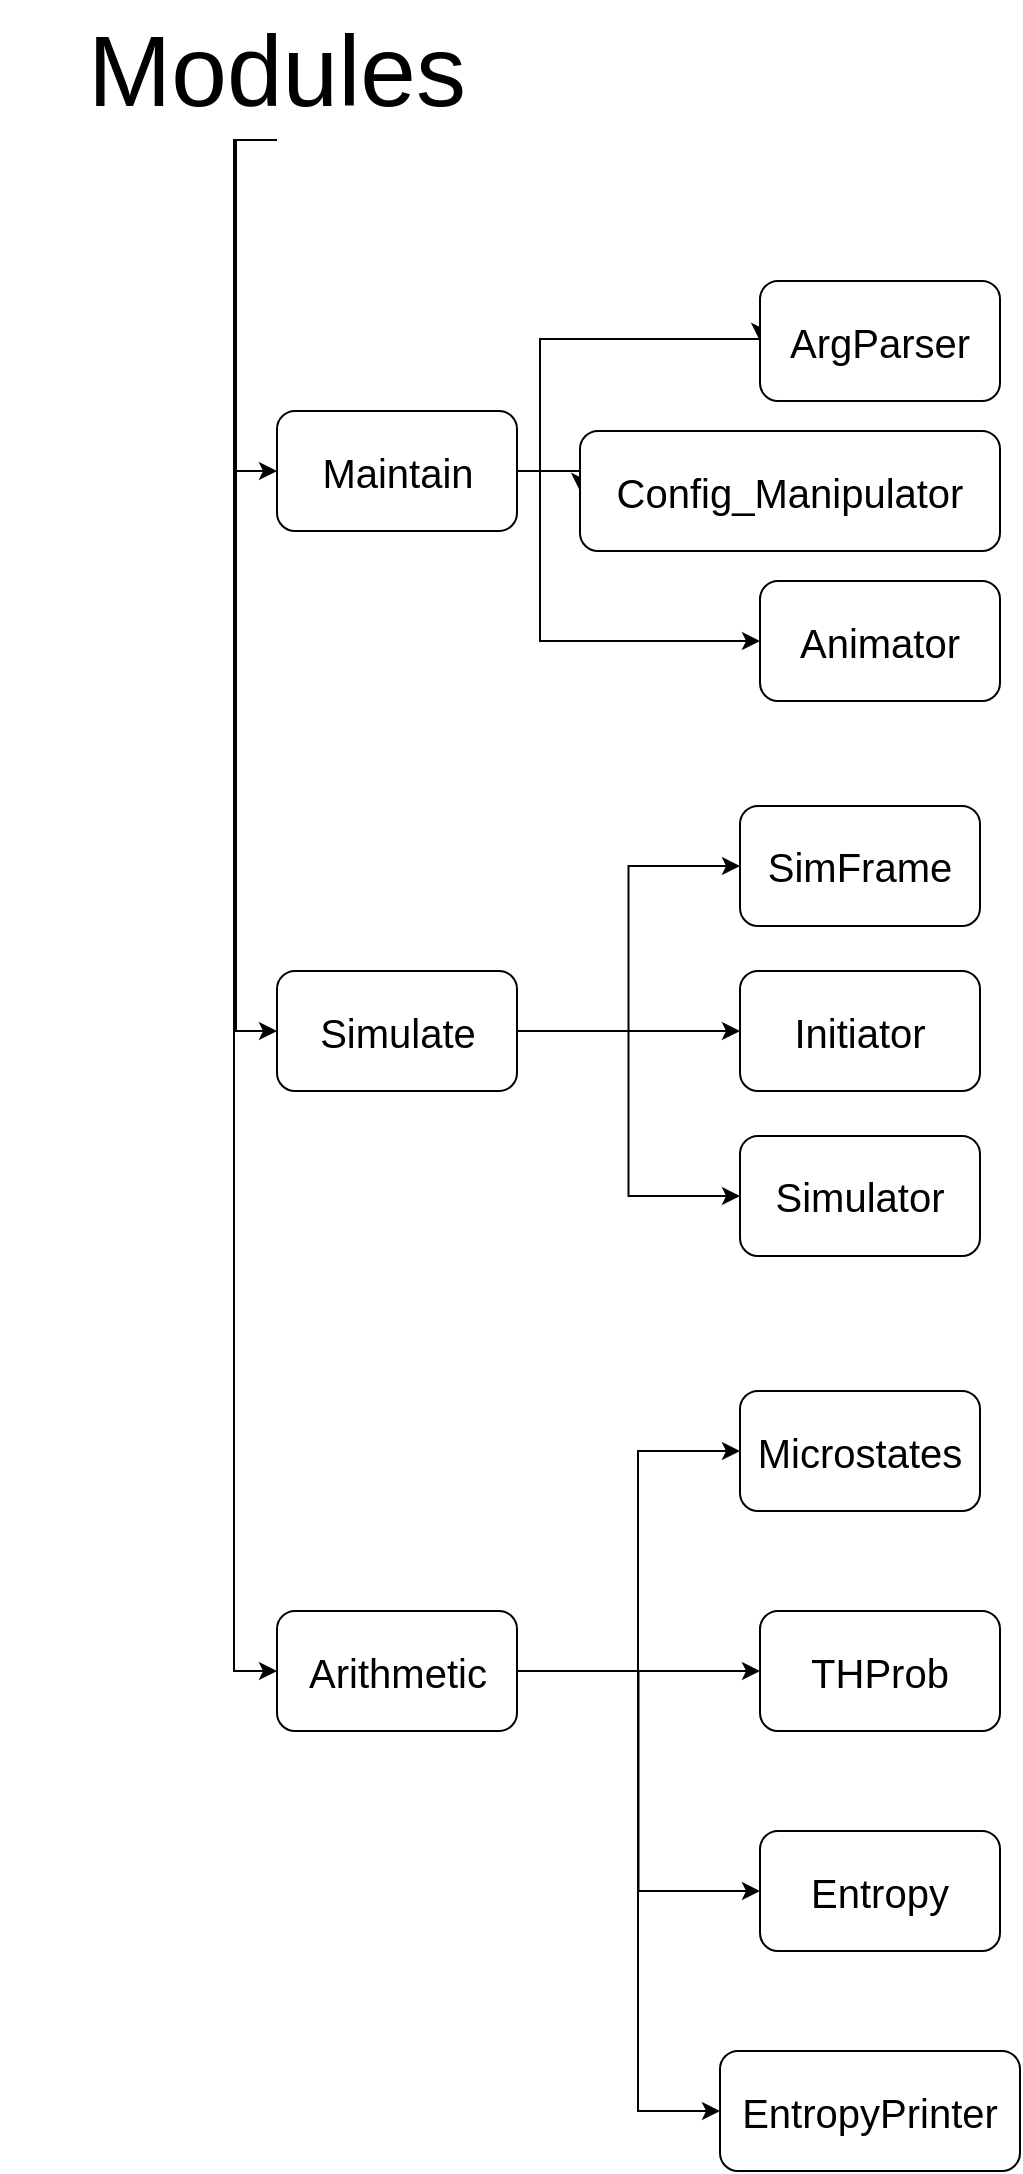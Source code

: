 <mxfile version="10.6.7"><diagram id="RwhqeOW1l-oJaSR4E7M6" name="Idea"><mxGraphModel dx="1885" dy="1025" grid="1" gridSize="10" guides="1" tooltips="1" connect="1" arrows="1" fold="1" page="1" pageScale="1" pageWidth="827" pageHeight="1169" math="0" shadow="0"><root><mxCell id="0"/><mxCell id="1" parent="0"/><mxCell id="WnCjER1M3jmYZ0gr1c-u-15" style="edgeStyle=orthogonalEdgeStyle;rounded=0;orthogonalLoop=1;jettySize=auto;html=1;exitX=0.5;exitY=1;exitDx=0;exitDy=0;entryX=0;entryY=0.5;entryDx=0;entryDy=0;fontSize=20;" edge="1" parent="1" source="WnCjER1M3jmYZ0gr1c-u-1" target="WnCjER1M3jmYZ0gr1c-u-3"><mxGeometry relative="1" as="geometry"><mxPoint x="147" y="185.167" as="sourcePoint"/><Array as="points"><mxPoint x="128" y="120"/><mxPoint x="128" y="286"/></Array></mxGeometry></mxCell><mxCell id="WnCjER1M3jmYZ0gr1c-u-26" style="edgeStyle=orthogonalEdgeStyle;rounded=0;orthogonalLoop=1;jettySize=auto;html=1;exitX=0.5;exitY=1;exitDx=0;exitDy=0;entryX=0;entryY=0.5;entryDx=0;entryDy=0;fontSize=20;" edge="1" parent="1" source="WnCjER1M3jmYZ0gr1c-u-1" target="WnCjER1M3jmYZ0gr1c-u-19"><mxGeometry relative="1" as="geometry"><mxPoint x="147" y="185.167" as="sourcePoint"/><Array as="points"><mxPoint x="128" y="120"/><mxPoint x="128" y="566"/></Array></mxGeometry></mxCell><mxCell id="WnCjER1M3jmYZ0gr1c-u-36" style="edgeStyle=orthogonalEdgeStyle;rounded=0;orthogonalLoop=1;jettySize=auto;html=1;exitX=0.5;exitY=1;exitDx=0;exitDy=0;entryX=0;entryY=0.5;entryDx=0;entryDy=0;fontSize=20;" edge="1" parent="1" source="WnCjER1M3jmYZ0gr1c-u-1" target="WnCjER1M3jmYZ0gr1c-u-27"><mxGeometry relative="1" as="geometry"><mxPoint x="147" y="185.167" as="sourcePoint"/><Array as="points"><mxPoint x="127" y="120"/><mxPoint x="127" y="886"/></Array></mxGeometry></mxCell><mxCell id="WnCjER1M3jmYZ0gr1c-u-1" value="Modules" style="text;html=1;strokeColor=none;fillColor=none;align=center;verticalAlign=middle;whiteSpace=wrap;rounded=0;fontSize=50;" vertex="1" parent="1"><mxGeometry x="10" y="50" width="277" height="70" as="geometry"/></mxCell><mxCell id="WnCjER1M3jmYZ0gr1c-u-16" style="edgeStyle=orthogonalEdgeStyle;rounded=0;orthogonalLoop=1;jettySize=auto;html=1;exitX=1;exitY=0.5;exitDx=0;exitDy=0;entryX=0;entryY=0.5;entryDx=0;entryDy=0;fontSize=20;" edge="1" parent="1" source="WnCjER1M3jmYZ0gr1c-u-3" target="WnCjER1M3jmYZ0gr1c-u-7"><mxGeometry relative="1" as="geometry"><Array as="points"><mxPoint x="280" y="285.5"/><mxPoint x="280" y="219.5"/></Array></mxGeometry></mxCell><mxCell id="WnCjER1M3jmYZ0gr1c-u-17" style="edgeStyle=orthogonalEdgeStyle;rounded=0;orthogonalLoop=1;jettySize=auto;html=1;exitX=1;exitY=0.5;exitDx=0;exitDy=0;entryX=0;entryY=0.5;entryDx=0;entryDy=0;fontSize=20;" edge="1" parent="1" source="WnCjER1M3jmYZ0gr1c-u-3" target="WnCjER1M3jmYZ0gr1c-u-8"><mxGeometry relative="1" as="geometry"/></mxCell><mxCell id="WnCjER1M3jmYZ0gr1c-u-18" style="edgeStyle=orthogonalEdgeStyle;rounded=0;orthogonalLoop=1;jettySize=auto;html=1;exitX=1;exitY=0.5;exitDx=0;exitDy=0;entryX=0;entryY=0.5;entryDx=0;entryDy=0;fontSize=20;" edge="1" parent="1" source="WnCjER1M3jmYZ0gr1c-u-3" target="WnCjER1M3jmYZ0gr1c-u-9"><mxGeometry relative="1" as="geometry"><Array as="points"><mxPoint x="280" y="285.5"/><mxPoint x="280" y="370.5"/></Array></mxGeometry></mxCell><mxCell id="WnCjER1M3jmYZ0gr1c-u-3" value="&lt;div&gt;Maintain&lt;/div&gt;" style="rounded=1;whiteSpace=wrap;html=1;fontSize=20;" vertex="1" parent="1"><mxGeometry x="148.5" y="255.5" width="120" height="60" as="geometry"/></mxCell><mxCell id="WnCjER1M3jmYZ0gr1c-u-7" value="ArgParser" style="rounded=1;whiteSpace=wrap;html=1;fontSize=20;" vertex="1" parent="1"><mxGeometry x="390" y="190.5" width="120" height="60" as="geometry"/></mxCell><mxCell id="WnCjER1M3jmYZ0gr1c-u-8" value="&lt;div&gt;Config_Manipulator&lt;/div&gt;" style="rounded=1;whiteSpace=wrap;html=1;fontSize=20;" vertex="1" parent="1"><mxGeometry x="300" y="265.5" width="210" height="60" as="geometry"/></mxCell><mxCell id="WnCjER1M3jmYZ0gr1c-u-9" value="Animator" style="rounded=1;whiteSpace=wrap;html=1;fontSize=20;" vertex="1" parent="1"><mxGeometry x="390" y="340.5" width="120" height="60" as="geometry"/></mxCell><mxCell id="WnCjER1M3jmYZ0gr1c-u-23" style="edgeStyle=orthogonalEdgeStyle;rounded=0;orthogonalLoop=1;jettySize=auto;html=1;exitX=1;exitY=0.5;exitDx=0;exitDy=0;entryX=0;entryY=0.5;entryDx=0;entryDy=0;fontSize=20;" edge="1" parent="1" source="WnCjER1M3jmYZ0gr1c-u-19" target="WnCjER1M3jmYZ0gr1c-u-20"><mxGeometry relative="1" as="geometry"/></mxCell><mxCell id="WnCjER1M3jmYZ0gr1c-u-24" style="edgeStyle=orthogonalEdgeStyle;rounded=0;orthogonalLoop=1;jettySize=auto;html=1;exitX=1;exitY=0.5;exitDx=0;exitDy=0;entryX=0;entryY=0.5;entryDx=0;entryDy=0;fontSize=20;" edge="1" parent="1" source="WnCjER1M3jmYZ0gr1c-u-19" target="WnCjER1M3jmYZ0gr1c-u-21"><mxGeometry relative="1" as="geometry"/></mxCell><mxCell id="WnCjER1M3jmYZ0gr1c-u-25" style="edgeStyle=orthogonalEdgeStyle;rounded=0;orthogonalLoop=1;jettySize=auto;html=1;exitX=1;exitY=0.5;exitDx=0;exitDy=0;entryX=0;entryY=0.5;entryDx=0;entryDy=0;fontSize=20;" edge="1" parent="1" source="WnCjER1M3jmYZ0gr1c-u-19" target="WnCjER1M3jmYZ0gr1c-u-22"><mxGeometry relative="1" as="geometry"/></mxCell><mxCell id="WnCjER1M3jmYZ0gr1c-u-19" value="Simulate" style="rounded=1;whiteSpace=wrap;html=1;fontSize=20;" vertex="1" parent="1"><mxGeometry x="148.5" y="535.5" width="120" height="60" as="geometry"/></mxCell><mxCell id="WnCjER1M3jmYZ0gr1c-u-20" value="Initiator" style="rounded=1;whiteSpace=wrap;html=1;fontSize=20;" vertex="1" parent="1"><mxGeometry x="380" y="535.5" width="120" height="60" as="geometry"/></mxCell><mxCell id="WnCjER1M3jmYZ0gr1c-u-21" value="SimFrame" style="rounded=1;whiteSpace=wrap;html=1;fontSize=20;" vertex="1" parent="1"><mxGeometry x="380" y="453" width="120" height="60" as="geometry"/></mxCell><mxCell id="WnCjER1M3jmYZ0gr1c-u-22" value="Simulator" style="rounded=1;whiteSpace=wrap;html=1;fontSize=20;" vertex="1" parent="1"><mxGeometry x="380" y="618" width="120" height="60" as="geometry"/></mxCell><mxCell id="WnCjER1M3jmYZ0gr1c-u-32" style="edgeStyle=orthogonalEdgeStyle;rounded=0;orthogonalLoop=1;jettySize=auto;html=1;exitX=1;exitY=0.5;exitDx=0;exitDy=0;entryX=0;entryY=0.5;entryDx=0;entryDy=0;fontSize=20;" edge="1" parent="1" source="WnCjER1M3jmYZ0gr1c-u-27" target="WnCjER1M3jmYZ0gr1c-u-29"><mxGeometry relative="1" as="geometry"/></mxCell><mxCell id="WnCjER1M3jmYZ0gr1c-u-33" style="edgeStyle=orthogonalEdgeStyle;rounded=0;orthogonalLoop=1;jettySize=auto;html=1;exitX=1;exitY=0.5;exitDx=0;exitDy=0;entryX=0;entryY=0.5;entryDx=0;entryDy=0;fontSize=20;" edge="1" parent="1" source="WnCjER1M3jmYZ0gr1c-u-27" target="WnCjER1M3jmYZ0gr1c-u-28"><mxGeometry relative="1" as="geometry"><Array as="points"><mxPoint x="329" y="885.5"/><mxPoint x="329" y="775.5"/></Array></mxGeometry></mxCell><mxCell id="WnCjER1M3jmYZ0gr1c-u-34" style="edgeStyle=orthogonalEdgeStyle;rounded=0;orthogonalLoop=1;jettySize=auto;html=1;exitX=1;exitY=0.5;exitDx=0;exitDy=0;entryX=0;entryY=0.5;entryDx=0;entryDy=0;fontSize=20;" edge="1" parent="1" source="WnCjER1M3jmYZ0gr1c-u-27" target="WnCjER1M3jmYZ0gr1c-u-30"><mxGeometry relative="1" as="geometry"/></mxCell><mxCell id="WnCjER1M3jmYZ0gr1c-u-35" style="edgeStyle=orthogonalEdgeStyle;rounded=0;orthogonalLoop=1;jettySize=auto;html=1;exitX=1;exitY=0.5;exitDx=0;exitDy=0;entryX=0;entryY=0.5;entryDx=0;entryDy=0;fontSize=20;" edge="1" parent="1" source="WnCjER1M3jmYZ0gr1c-u-27" target="WnCjER1M3jmYZ0gr1c-u-31"><mxGeometry relative="1" as="geometry"><Array as="points"><mxPoint x="329" y="885.5"/><mxPoint x="329" y="1105.5"/></Array></mxGeometry></mxCell><mxCell id="WnCjER1M3jmYZ0gr1c-u-27" value="Arithmetic" style="rounded=1;whiteSpace=wrap;html=1;fontSize=20;" vertex="1" parent="1"><mxGeometry x="148.5" y="855.5" width="120" height="60" as="geometry"/></mxCell><mxCell id="WnCjER1M3jmYZ0gr1c-u-28" value="Microstates" style="rounded=1;whiteSpace=wrap;html=1;fontSize=20;" vertex="1" parent="1"><mxGeometry x="380" y="745.5" width="120" height="60" as="geometry"/></mxCell><mxCell id="WnCjER1M3jmYZ0gr1c-u-29" value="THProb" style="rounded=1;whiteSpace=wrap;html=1;fontSize=20;" vertex="1" parent="1"><mxGeometry x="390" y="855.5" width="120" height="60" as="geometry"/></mxCell><mxCell id="WnCjER1M3jmYZ0gr1c-u-30" value="Entropy" style="rounded=1;whiteSpace=wrap;html=1;fontSize=20;" vertex="1" parent="1"><mxGeometry x="390" y="965.5" width="120" height="60" as="geometry"/></mxCell><mxCell id="WnCjER1M3jmYZ0gr1c-u-31" value="EntropyPrinter" style="rounded=1;whiteSpace=wrap;html=1;fontSize=20;" vertex="1" parent="1"><mxGeometry x="370" y="1075.5" width="150" height="60" as="geometry"/></mxCell></root></mxGraphModel></diagram><diagram id="rgNG-4Kg2G--jfaTgQ7G" name="Maintain"><mxGraphModel dx="1077" dy="586" grid="1" gridSize="10" guides="1" tooltips="1" connect="1" arrows="1" fold="1" page="1" pageScale="1" pageWidth="827" pageHeight="1169" math="0" shadow="0"><root><mxCell id="KCFBfbqiBBiaxduxN_E0-0"/><mxCell id="KCFBfbqiBBiaxduxN_E0-1" parent="KCFBfbqiBBiaxduxN_E0-0"/><mxCell id="KCFBfbqiBBiaxduxN_E0-2" value="&lt;h1&gt;Maintain&lt;/h1&gt;&lt;div&gt;Part of program which embrace all modules into one working program&lt;br&gt;&lt;/div&gt;" style="text;html=1;strokeColor=none;fillColor=none;spacing=5;spacingTop=-20;whiteSpace=wrap;overflow=hidden;rounded=0;fontSize=20;" vertex="1" parent="KCFBfbqiBBiaxduxN_E0-1"><mxGeometry x="20" y="20" width="770" height="120" as="geometry"/></mxCell><mxCell id="KCFBfbqiBBiaxduxN_E0-3" value="ArgParser" style="rounded=1;whiteSpace=wrap;html=1;fontSize=20;" vertex="1" parent="KCFBfbqiBBiaxduxN_E0-1"><mxGeometry x="50" y="240" width="120" height="60" as="geometry"/></mxCell><mxCell id="KCFBfbqiBBiaxduxN_E0-5" value="&lt;div&gt;Has no public methods, is main part of program,&lt;/div&gt;&lt;div&gt; which parse instruction given in command line&lt;/div&gt;&lt;div&gt; and execute proper functions of program&lt;/div&gt;" style="text;html=1;resizable=0;points=[];autosize=1;align=left;verticalAlign=top;spacingTop=-4;fontSize=20;" vertex="1" parent="KCFBfbqiBBiaxduxN_E0-1"><mxGeometry x="210" y="229" width="440" height="70" as="geometry"/></mxCell><mxCell id="KCFBfbqiBBiaxduxN_E0-6" value="&lt;div&gt;Proper arguments are:&lt;/div&gt;&lt;div&gt;&amp;nbsp;&amp;nbsp;&amp;nbsp; -f file -&amp;gt; read particles positions and velocities from file&lt;/div&gt;&lt;div&gt;&amp;nbsp;&amp;nbsp;&amp;nbsp; -m time -&amp;gt; evaluate only microstates&lt;/div&gt;&lt;div&gt;&amp;nbsp;&amp;nbsp;&amp;nbsp; -t time -&amp;gt; evaluate only thermal probability&lt;/div&gt;&lt;div&gt;&amp;nbsp;&amp;nbsp;&amp;nbsp; -e time -&amp;gt; evaluate only entropy&lt;/div&gt;&lt;div&gt;&amp;nbsp;&amp;nbsp;&amp;nbsp; -c file -&amp;gt; create chart with entropy&lt;/div&gt;&lt;div&gt;&amp;nbsp;&amp;nbsp;&amp;nbsp; -r -&amp;gt; recreate config file&lt;br&gt;&lt;/div&gt;&lt;div&gt;&lt;br&gt;&lt;/div&gt;" style="text;html=1;resizable=0;points=[];autosize=1;align=left;verticalAlign=top;spacingTop=-4;fontSize=20;" vertex="1" parent="KCFBfbqiBBiaxduxN_E0-1"><mxGeometry x="214" y="354" width="520" height="190" as="geometry"/></mxCell><mxCell id="KCFBfbqiBBiaxduxN_E0-7" value="ConfigManipulator" style="rounded=1;whiteSpace=wrap;html=1;fontSize=20;" vertex="1" parent="KCFBfbqiBBiaxduxN_E0-1"><mxGeometry x="50" y="584" width="190" height="60" as="geometry"/></mxCell><mxCell id="KCFBfbqiBBiaxduxN_E0-8" value="&lt;div&gt;Is used as interface to communicate with config file,&lt;/div&gt;&lt;div&gt;which store basic data with simulate configuration&lt;br&gt;&lt;/div&gt;" style="text;html=1;resizable=0;points=[];autosize=1;align=left;verticalAlign=top;spacingTop=-4;fontSize=20;" vertex="1" parent="KCFBfbqiBBiaxduxN_E0-1"><mxGeometry x="263" y="599" width="470" height="50" as="geometry"/></mxCell><mxCell id="KCFBfbqiBBiaxduxN_E0-9" value="&lt;div&gt;Stored data are:&lt;/div&gt;&lt;div&gt;&amp;nbsp;&amp;nbsp;&amp;nbsp; - sizeX : float -&amp;gt; contains width of simulated area&lt;/div&gt;&lt;div&gt;&amp;nbsp;&amp;nbsp;&amp;nbsp; - sizeY : float -&amp;gt; contains height of simulated area&lt;/div&gt;&lt;div&gt;&amp;nbsp;&amp;nbsp;&amp;nbsp; - maxSpeed : float -&amp;gt; define maximal speed of single particle&lt;/div&gt;&lt;div&gt;&amp;nbsp;&amp;nbsp;&amp;nbsp; - particleAmount : int -&amp;gt; define amount of particles&lt;/div&gt;&lt;div&gt;&amp;nbsp;&amp;nbsp;&amp;nbsp; - boxSize : float -&amp;gt; define size of one side of box&lt;br&gt;&lt;/div&gt;" style="text;html=1;resizable=0;points=[];autosize=1;align=left;verticalAlign=top;spacingTop=-4;fontSize=20;" vertex="1" parent="KCFBfbqiBBiaxduxN_E0-1"><mxGeometry x="234" y="695" width="580" height="150" as="geometry"/></mxCell><mxCell id="KCFBfbqiBBiaxduxN_E0-10" value="read(name : str)" style="shape=process;whiteSpace=wrap;html=1;backgroundOutline=1;fontSize=20;" vertex="1" parent="KCFBfbqiBBiaxduxN_E0-1"><mxGeometry x="240" y="850" width="220" height="60" as="geometry"/></mxCell><mxCell id="KCFBfbqiBBiaxduxN_E0-11" value="&lt;div&gt;Takes: name of field described above&lt;/div&gt;&lt;div&gt;Returns: value of field&lt;br&gt;&lt;/div&gt;" style="text;html=1;resizable=0;points=[];autosize=1;align=left;verticalAlign=top;spacingTop=-4;fontSize=20;" vertex="1" parent="KCFBfbqiBBiaxduxN_E0-1"><mxGeometry x="340" y="938" width="350" height="50" as="geometry"/></mxCell></root></mxGraphModel></diagram><diagram id="950tFVJarbLkPu3ioV0K" name="Simulate"><mxGraphModel dx="1508" dy="820" grid="1" gridSize="10" guides="1" tooltips="1" connect="1" arrows="1" fold="1" page="1" pageScale="1" pageWidth="827" pageHeight="1169" math="0" shadow="0"><root><mxCell id="5Re8Ged_O6veyb_y-2z3-0"/><mxCell id="5Re8Ged_O6veyb_y-2z3-1" parent="5Re8Ged_O6veyb_y-2z3-0"/><mxCell id="0118oZovS-5T8yJHAc0L-0" value="&lt;h1&gt;Simulate&lt;br&gt;&lt;/h1&gt;&lt;p&gt;Has code for conducting simulation of gas&lt;br&gt;&lt;/p&gt;" style="text;html=1;strokeColor=none;fillColor=none;spacing=5;spacingTop=-20;whiteSpace=wrap;overflow=hidden;rounded=0;fontSize=20;" vertex="1" parent="5Re8Ged_O6veyb_y-2z3-1"><mxGeometry x="20" y="20" width="860" height="130" as="geometry"/></mxCell><mxCell id="0118oZovS-5T8yJHAc0L-1" value="SimFrme" style="rounded=1;whiteSpace=wrap;html=1;fontSize=20;" vertex="1" parent="5Re8Ged_O6veyb_y-2z3-1"><mxGeometry x="40" y="170" width="120" height="60" as="geometry"/></mxCell><mxCell id="oD1R3J93JnNypgZ10-bI-0" value="&lt;div&gt;Is class to store&lt;br&gt;&lt;/div&gt;&lt;div&gt;one steep of simulation&lt;br&gt;&lt;/div&gt;" style="text;html=1;resizable=0;points=[];autosize=1;align=left;verticalAlign=top;spacingTop=-4;fontSize=20;" vertex="1" parent="5Re8Ged_O6veyb_y-2z3-1"><mxGeometry x="190" y="170" width="220" height="50" as="geometry"/></mxCell><mxCell id="oD1R3J93JnNypgZ10-bI-2" value="getPositions()" style="shape=process;whiteSpace=wrap;html=1;backgroundOutline=1;fontSize=20;" vertex="1" parent="5Re8Ged_O6veyb_y-2z3-1"><mxGeometry x="160" y="270" width="220" height="60" as="geometry"/></mxCell><mxCell id="oD1R3J93JnNypgZ10-bI-3" value="&lt;div&gt;Takes: nth&lt;/div&gt;&lt;div&gt;Returns: array with positions for each particle&lt;br&gt;&lt;/div&gt;" style="text;html=1;resizable=0;points=[];autosize=1;align=left;verticalAlign=top;spacingTop=-4;fontSize=20;" vertex="1" parent="5Re8Ged_O6veyb_y-2z3-1"><mxGeometry x="247" y="363" width="420" height="50" as="geometry"/></mxCell><mxCell id="oD1R3J93JnNypgZ10-bI-4" value="getVelocities()" style="shape=process;whiteSpace=wrap;html=1;backgroundOutline=1;fontSize=20;" vertex="1" parent="5Re8Ged_O6veyb_y-2z3-1"><mxGeometry x="160" y="446" width="220" height="60" as="geometry"/></mxCell><mxCell id="oD1R3J93JnNypgZ10-bI-5" value="&lt;div&gt;Takes: nth&lt;/div&gt;&lt;div&gt;Returns: array with velocities for each particle&lt;br&gt;&lt;/div&gt;" style="text;html=1;resizable=0;points=[];autosize=1;align=left;verticalAlign=top;spacingTop=-4;fontSize=20;" vertex="1" parent="5Re8Ged_O6veyb_y-2z3-1"><mxGeometry x="257" y="540" width="420" height="50" as="geometry"/></mxCell><mxCell id="oD1R3J93JnNypgZ10-bI-6" value="getXYPositions()" style="shape=process;whiteSpace=wrap;html=1;backgroundOutline=1;fontSize=20;" vertex="1" parent="5Re8Ged_O6veyb_y-2z3-1"><mxGeometry x="160" y="640" width="220" height="60" as="geometry"/></mxCell><mxCell id="oD1R3J93JnNypgZ10-bI-7" value="&lt;div&gt;Takes: nth&lt;/div&gt;&lt;div&gt;Returns: array with positions for each particle, but &lt;br&gt;&lt;/div&gt;&lt;div&gt;&amp;nbsp;&amp;nbsp;&amp;nbsp;&amp;nbsp;&amp;nbsp;&amp;nbsp;&amp;nbsp;&amp;nbsp;&amp;nbsp;&amp;nbsp;&amp;nbsp;&amp;nbsp;&amp;nbsp;&amp;nbsp; in coordinates described by boxes&lt;br&gt;&lt;/div&gt;" style="text;html=1;resizable=0;points=[];autosize=1;align=left;verticalAlign=top;spacingTop=-4;fontSize=20;" vertex="1" parent="5Re8Ged_O6veyb_y-2z3-1"><mxGeometry x="270" y="740" width="460" height="70" as="geometry"/></mxCell><mxCell id="OOXkxXz8Z4O635L4bWoh-0" value="Initiator" style="rounded=1;whiteSpace=wrap;html=1;fontSize=20;" vertex="1" parent="5Re8Ged_O6veyb_y-2z3-1"><mxGeometry x="920" y="170" width="120" height="60" as="geometry"/></mxCell><mxCell id="EcG8xw-q_j3o9bfDbYRz-0" value="&lt;div&gt;Create initial frame of simulation,&lt;/div&gt;&lt;div&gt; exact demands of first frame are provided&lt;/div&gt;&lt;div&gt; in Schawiola materials&lt;/div&gt;" style="text;html=1;resizable=0;points=[];autosize=1;align=left;verticalAlign=top;spacingTop=-4;fontSize=20;" vertex="1" parent="5Re8Ged_O6veyb_y-2z3-1"><mxGeometry x="1072" y="165" width="380" height="70" as="geometry"/></mxCell><mxCell id="EcG8xw-q_j3o9bfDbYRz-1" value="create()" style="shape=process;whiteSpace=wrap;html=1;backgroundOutline=1;fontSize=20;" vertex="1" parent="5Re8Ged_O6veyb_y-2z3-1"><mxGeometry x="1040" y="260" width="120" height="60" as="geometry"/></mxCell><mxCell id="EcG8xw-q_j3o9bfDbYRz-2" value="&lt;div&gt;Takes: nth&lt;/div&gt;&lt;div&gt;Returns: SimFrame&lt;br&gt;&lt;/div&gt;" style="text;html=1;resizable=0;points=[];autosize=1;align=left;verticalAlign=top;spacingTop=-4;fontSize=20;" vertex="1" parent="5Re8Ged_O6veyb_y-2z3-1"><mxGeometry x="1112" y="352" width="190" height="50" as="geometry"/></mxCell><mxCell id="EcG8xw-q_j3o9bfDbYRz-3" value="Simulator" style="rounded=1;whiteSpace=wrap;html=1;fontSize=20;" vertex="1" parent="5Re8Ged_O6veyb_y-2z3-1"><mxGeometry x="920" y="560" width="120" height="60" as="geometry"/></mxCell><mxCell id="EcG8xw-q_j3o9bfDbYRz-6" value="&lt;div&gt;Takes one frame,&lt;/div&gt;&lt;div&gt; simulate behavior of particles after elapsing some deltaTime,&lt;/div&gt;&lt;div&gt;return new SimFrame&lt;br&gt;&lt;/div&gt;" style="text;html=1;resizable=0;points=[];autosize=1;align=left;verticalAlign=top;spacingTop=-4;fontSize=20;" vertex="1" parent="5Re8Ged_O6veyb_y-2z3-1"><mxGeometry x="1088" y="548" width="560" height="70" as="geometry"/></mxCell><mxCell id="EcG8xw-q_j3o9bfDbYRz-7" value="&lt;div&gt;simulate(frame: SimFrame&lt;/div&gt;&lt;div&gt;deltaTime : float)&lt;/div&gt;" style="shape=process;whiteSpace=wrap;html=1;backgroundOutline=1;fontSize=20;" vertex="1" parent="5Re8Ged_O6veyb_y-2z3-1"><mxGeometry x="1040" y="710" width="370" height="60" as="geometry"/></mxCell><mxCell id="EcG8xw-q_j3o9bfDbYRz-8" value="&lt;div&gt;Takes: frame which is SimFrame type&lt;/div&gt;&lt;div&gt;&amp;nbsp;&amp;nbsp;&amp;nbsp;&amp;nbsp;&amp;nbsp;&amp;nbsp;&amp;nbsp;&amp;nbsp;&amp;nbsp;&amp;nbsp;&amp;nbsp; time which is float type&lt;br&gt;&lt;/div&gt;&lt;div&gt;Returns: frame which is SimFrame type &lt;br&gt;&lt;/div&gt;" style="text;html=1;resizable=0;points=[];autosize=1;align=left;verticalAlign=top;spacingTop=-4;fontSize=20;" vertex="1" parent="5Re8Ged_O6veyb_y-2z3-1"><mxGeometry x="1134" y="796" width="370" height="70" as="geometry"/></mxCell></root></mxGraphModel></diagram><diagram id="0A7nzUflHTiXi0p4xc9L" name="Arithmetic"><mxGraphModel dx="1885" dy="1025" grid="1" gridSize="10" guides="1" tooltips="1" connect="1" arrows="1" fold="1" page="1" pageScale="1" pageWidth="827" pageHeight="1169" math="0" shadow="0"><root><mxCell id="UEtOvxbuhxiPrA6DW69F-0"/><mxCell id="UEtOvxbuhxiPrA6DW69F-1" parent="UEtOvxbuhxiPrA6DW69F-0"/><mxCell id="UEtOvxbuhxiPrA6DW69F-2" value="&lt;h1&gt;Arithmetic&lt;/h1&gt;&lt;p&gt;Contains functions run on top of simulation to make some statistics about it&lt;br&gt;&lt;/p&gt;" style="text;html=1;strokeColor=none;fillColor=none;spacing=5;spacingTop=-20;whiteSpace=wrap;overflow=hidden;rounded=0;fontSize=20;" vertex="1" parent="UEtOvxbuhxiPrA6DW69F-1"><mxGeometry x="20" y="20" width="770" height="120" as="geometry"/></mxCell><mxCell id="UEtOvxbuhxiPrA6DW69F-4" value="Microstates" style="rounded=1;whiteSpace=wrap;html=1;fontSize=20;" vertex="1" parent="UEtOvxbuhxiPrA6DW69F-1"><mxGeometry x="30" y="190" width="120" height="60" as="geometry"/></mxCell><mxCell id="Wdw4Fj0_Pcy0axjrFAqp-0" value="&lt;div&gt;Class describe microstate after elapsing some time.&lt;/div&gt;&lt;div&gt;Time should be taken from config file&lt;br&gt;&lt;/div&gt;&lt;div&gt;Algorithm for evaluating microstate is carefully described in&lt;/div&gt;&lt;div&gt;Schawiola materials&lt;br&gt;&lt;/div&gt;" style="text;html=1;resizable=0;points=[];autosize=1;align=left;verticalAlign=top;spacingTop=-4;fontSize=20;" vertex="1" parent="UEtOvxbuhxiPrA6DW69F-1"><mxGeometry x="182" y="185" width="540" height="100" as="geometry"/></mxCell><mxCell id="Wdw4Fj0_Pcy0axjrFAqp-1" value="evaluate()" style="shape=process;whiteSpace=wrap;html=1;backgroundOutline=1;fontSize=20;" vertex="1" parent="UEtOvxbuhxiPrA6DW69F-1"><mxGeometry x="150" y="333" width="160" height="60" as="geometry"/></mxCell><mxCell id="Wdw4Fj0_Pcy0axjrFAqp-2" value="&lt;div&gt;Takes: nth&lt;/div&gt;&lt;div&gt;Returns: array with ints describing microstates&lt;br&gt;&lt;/div&gt;" style="text;html=1;resizable=0;points=[];autosize=1;align=left;verticalAlign=top;spacingTop=-4;fontSize=20;" vertex="1" parent="UEtOvxbuhxiPrA6DW69F-1"><mxGeometry x="242" y="424" width="430" height="50" as="geometry"/></mxCell><mxCell id="Wdw4Fj0_Pcy0axjrFAqp-3" value="THProb" style="rounded=1;whiteSpace=wrap;html=1;fontSize=20;" vertex="1" parent="UEtOvxbuhxiPrA6DW69F-1"><mxGeometry x="14" y="567" width="120" height="60" as="geometry"/></mxCell><mxCell id="27UkeZxhxIAWz-Y6Brws-0" value="&lt;div&gt;Class describe thermodynamic probability after elapsing some time.&lt;/div&gt;&lt;div&gt;Time should be taken from config file&lt;/div&gt;&lt;div&gt;Algorithm for evaluating THP is carefully described in&lt;/div&gt;&lt;div&gt;Schawiola materials&lt;br&gt;&lt;/div&gt;" style="text;html=1;resizable=0;points=[];autosize=1;align=left;verticalAlign=top;spacingTop=-4;fontSize=20;" vertex="1" parent="UEtOvxbuhxiPrA6DW69F-1"><mxGeometry x="176" y="557" width="620" height="100" as="geometry"/></mxCell><mxCell id="27UkeZxhxIAWz-Y6Brws-1" value="evaluate()" style="shape=process;whiteSpace=wrap;html=1;backgroundOutline=1;fontSize=20;" vertex="1" parent="UEtOvxbuhxiPrA6DW69F-1"><mxGeometry x="154" y="671" width="160" height="60" as="geometry"/></mxCell><mxCell id="27UkeZxhxIAWz-Y6Brws-2" value="&lt;div&gt;Takes: nth&lt;/div&gt;&lt;div&gt;Returns: simple int with THP&lt;br&gt;&lt;/div&gt;" style="text;html=1;resizable=0;points=[];autosize=1;align=left;verticalAlign=top;spacingTop=-4;fontSize=20;" vertex="1" parent="UEtOvxbuhxiPrA6DW69F-1"><mxGeometry x="252" y="776.5" width="270" height="50" as="geometry"/></mxCell><mxCell id="27UkeZxhxIAWz-Y6Brws-3" value="THProb" style="rounded=1;whiteSpace=wrap;html=1;fontSize=20;" vertex="1" parent="UEtOvxbuhxiPrA6DW69F-1"><mxGeometry x="20" y="906.5" width="120" height="60" as="geometry"/></mxCell><mxCell id="27UkeZxhxIAWz-Y6Brws-4" value="&lt;div&gt;Class describe entropy after elapsing some time.&lt;/div&gt;&lt;div&gt;Time should be taken from config file&lt;/div&gt;&lt;div&gt;Algorithm for evaluating entropy is carefully described in&lt;/div&gt;&lt;div&gt;Schawiola materials&lt;br&gt;&lt;/div&gt;" style="text;html=1;resizable=0;points=[];autosize=1;align=left;verticalAlign=top;spacingTop=-4;fontSize=20;" vertex="1" parent="UEtOvxbuhxiPrA6DW69F-1"><mxGeometry x="182" y="896.5" width="510" height="100" as="geometry"/></mxCell><mxCell id="27UkeZxhxIAWz-Y6Brws-5" value="evaluate()" style="shape=process;whiteSpace=wrap;html=1;backgroundOutline=1;fontSize=20;" vertex="1" parent="UEtOvxbuhxiPrA6DW69F-1"><mxGeometry x="160" y="1010.5" width="160" height="60" as="geometry"/></mxCell><mxCell id="27UkeZxhxIAWz-Y6Brws-6" value="&lt;div&gt;Takes: nth&lt;/div&gt;&lt;div&gt;Returns: simple int with entropy&lt;br&gt;&lt;/div&gt;" style="text;html=1;resizable=0;points=[];autosize=1;align=left;verticalAlign=top;spacingTop=-4;fontSize=20;" vertex="1" parent="UEtOvxbuhxiPrA6DW69F-1"><mxGeometry x="252" y="1101.5" width="300" height="50" as="geometry"/></mxCell><mxCell id="27UkeZxhxIAWz-Y6Brws-7" value="EntropyPrinter" style="rounded=1;whiteSpace=wrap;html=1;fontSize=20;" vertex="1" parent="UEtOvxbuhxiPrA6DW69F-1"><mxGeometry x="898" y="185" width="180" height="60" as="geometry"/></mxCell><mxCell id="27UkeZxhxIAWz-Y6Brws-8" value="&lt;div&gt;Class create chart describing&lt;/div&gt;&lt;div&gt; change of entropy in time&lt;/div&gt;&lt;div&gt;.Time should be taken from config file&lt;/div&gt;" style="text;html=1;resizable=0;points=[];autosize=1;align=left;verticalAlign=top;spacingTop=-4;fontSize=20;" vertex="1" parent="UEtOvxbuhxiPrA6DW69F-1"><mxGeometry x="1116.214" y="190.214" width="350" height="70" as="geometry"/></mxCell><mxCell id="27UkeZxhxIAWz-Y6Brws-9" value="evaluate()" style="shape=process;whiteSpace=wrap;html=1;backgroundOutline=1;fontSize=20;" vertex="1" parent="UEtOvxbuhxiPrA6DW69F-1"><mxGeometry x="1078.214" y="401.214" width="160" height="60" as="geometry"/></mxCell><mxCell id="27UkeZxhxIAWz-Y6Brws-10" value="&lt;div&gt;Takes: nth&lt;/div&gt;&lt;div&gt;Returns: nth&lt;br&gt;&lt;/div&gt;" style="text;html=1;resizable=0;points=[];autosize=1;align=left;verticalAlign=top;spacingTop=-4;fontSize=20;" vertex="1" parent="UEtOvxbuhxiPrA6DW69F-1"><mxGeometry x="1158.214" y="492.214" width="120" height="50" as="geometry"/></mxCell><mxCell id="27UkeZxhxIAWz-Y6Brws-12" value="constructor(file_name : str)" style="shape=process;whiteSpace=wrap;html=1;backgroundOutline=1;fontSize=20;" vertex="1" parent="UEtOvxbuhxiPrA6DW69F-1"><mxGeometry x="1078" y="305" width="320" height="60" as="geometry"/></mxCell></root></mxGraphModel></diagram></mxfile>